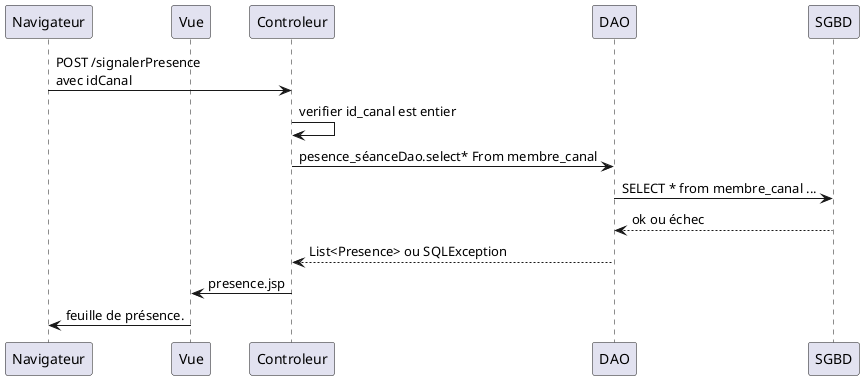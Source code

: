 @startuml
participant Navigateur
participant Vue

Navigateur -> Controleur: POST /signalerPresence\navec idCanal
Controleur -> Controleur: verifier id_canal est entier
Controleur -> DAO: pesence_séanceDao.select* From membre_canal
DAO -> SGBD: SELECT * from membre_canal ...
SGBD --> DAO: ok ou échec
DAO --> Controleur:  List<Presence> ou SQLException
Controleur -> Vue: presence.jsp
Vue -> Navigateur:feuille de présence.
@enduml
